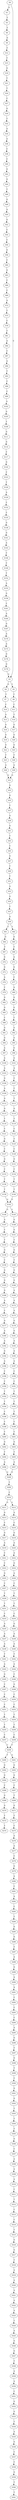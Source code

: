 strict digraph  {
	S0 -> S1 [ label = G ];
	S0 -> S2 [ label = G ];
	S1 -> S3 [ label = T ];
	S2 -> S4 [ label = G ];
	S2 -> S5 [ label = T ];
	S3 -> S6 [ label = T ];
	S4 -> S7 [ label = T ];
	S5 -> S8 [ label = T ];
	S6 -> S9 [ label = G ];
	S7 -> S10 [ label = C ];
	S8 -> S11 [ label = C ];
	S9 -> S12 [ label = C ];
	S10 -> S13 [ label = A ];
	S11 -> S14 [ label = T ];
	S12 -> S15 [ label = T ];
	S13 -> S16 [ label = G ];
	S14 -> S17 [ label = G ];
	S15 -> S18 [ label = G ];
	S16 -> S19 [ label = G ];
	S17 -> S20 [ label = G ];
	S18 -> S21 [ label = T ];
	S19 -> S22 [ label = G ];
	S20 -> S23 [ label = G ];
	S21 -> S24 [ label = T ];
	S22 -> S25 [ label = T ];
	S23 -> S26 [ label = T ];
	S24 -> S27 [ label = C ];
	S25 -> S28 [ label = A ];
	S26 -> S29 [ label = A ];
	S27 -> S30 [ label = G ];
	S28 -> S31 [ label = G ];
	S29 -> S31 [ label = G ];
	S30 -> S32 [ label = T ];
	S31 -> S33 [ label = A ];
	S32 -> S34 [ label = A ];
	S33 -> S35 [ label = G ];
	S34 -> S36 [ label = A ];
	S35 -> S37 [ label = T ];
	S36 -> S38 [ label = C ];
	S37 -> S39 [ label = A ];
	S38 -> S40 [ label = C ];
	S39 -> S41 [ label = G ];
	S40 -> S42 [ label = G ];
	S41 -> S43 [ label = T ];
	S42 -> S44 [ label = G ];
	S43 -> S45 [ label = C ];
	S44 -> S46 [ label = T ];
	S45 -> S47 [ label = G ];
	S46 -> S48 [ label = G ];
	S47 -> S49 [ label = T ];
	S48 -> S50 [ label = A ];
	S49 -> S51 [ label = T ];
	S50 -> S52 [ label = G ];
	S51 -> S53 [ label = A ];
	S52 -> S54 [ label = C ];
	S53 -> S55 [ label = G ];
	S54 -> S56 [ label = C ];
	S55 -> S57 [ label = T ];
	S56 -> S58 [ label = G ];
	S57 -> S59 [ label = A ];
	S58 -> S60 [ label = C ];
	S59 -> S61 [ label = C ];
	S59 -> S62 [ label = T ];
	S60 -> S63 [ label = G ];
	S61 -> S64 [ label = G ];
	S62 -> S65 [ label = G ];
	S63 -> S66 [ label = C ];
	S64 -> S67 [ label = T ];
	S65 -> S68 [ label = T ];
	S66 -> S69 [ label = C ];
	S67 -> S70 [ label = G ];
	S68 -> S71 [ label = A ];
	S69 -> S72 [ label = A ];
	S70 -> S73 [ label = G ];
	S71 -> S74 [ label = G ];
	S72 -> S75 [ label = T ];
	S73 -> S76 [ label = A ];
	S74 -> S77 [ label = C ];
	S75 -> S78 [ label = C ];
	S76 -> S79 [ label = C ];
	S77 -> S80 [ label = A ];
	S78 -> S81 [ label = T ];
	S79 -> S82 [ label = G ];
	S80 -> S83 [ label = G ];
	S81 -> S84 [ label = A ];
	S82 -> S85 [ label = G ];
	S83 -> S86 [ label = G ];
	S84 -> S87 [ label = C ];
	S85 -> S88 [ label = C ];
	S86 -> S89 [ label = T ];
	S87 -> S90 [ label = A ];
	S88 -> S91 [ label = G ];
	S89 -> S92 [ label = A ];
	S90 -> S93 [ label = T ];
	S91 -> S94 [ label = G ];
	S92 -> S95 [ label = A ];
	S93 -> S96 [ label = C ];
	S94 -> S97 [ label = A ];
	S95 -> S98 [ label = G ];
	S96 -> S99 [ label = C ];
	S97 -> S100 [ label = A ];
	S98 -> S101 [ label = A ];
	S99 -> S102 [ label = G ];
	S100 -> S103 [ label = A ];
	S101 -> S104 [ label = A ];
	S102 -> S105 [ label = G ];
	S103 -> S106 [ label = G ];
	S104 -> S107 [ label = C ];
	S105 -> S108 [ label = T ];
	S106 -> S109 [ label = A ];
	S107 -> S110 [ label = C ];
	S108 -> S111 [ label = G ];
	S109 -> S112 [ label = G ];
	S110 -> S113 [ label = T ];
	S111 -> S114 [ label = G ];
	S112 -> S115 [ label = G ];
	S113 -> S116 [ label = G ];
	S114 -> S117 [ label = C ];
	S115 -> S118 [ label = T ];
	S116 -> S119 [ label = T ];
	S117 -> S120 [ label = G ];
	S118 -> S121 [ label = C ];
	S119 -> S122 [ label = C ];
	S120 -> S123 [ label = C ];
	S121 -> S124 [ label = G ];
	S122 -> S125 [ label = T ];
	S123 -> S126 [ label = T ];
	S124 -> S127 [ label = C ];
	S125 -> S128 [ label = C ];
	S126 -> S129 [ label = A ];
	S127 -> S130 [ label = G ];
	S128 -> S131 [ label = G ];
	S129 -> S132 [ label = C ];
	S130 -> S133 [ label = C ];
	S131 -> S134 [ label = C ];
	S132 -> S135 [ label = C ];
	S133 -> S136 [ label = T ];
	S134 -> S137 [ label = T ];
	S135 -> S138 [ label = G ];
	S136 -> S139 [ label = T ];
	S137 -> S140 [ label = T ];
	S138 -> S141 [ label = G ];
	S139 -> S142 [ label = G ];
	S140 -> S142 [ label = G ];
	S141 -> S143 [ label = A ];
	S142 -> S144 [ label = G ];
	S142 -> S145 [ label = C ];
	S143 -> S146 [ label = C ];
	S144 -> S147 [ label = A ];
	S145 -> S148 [ label = G ];
	S146 -> S149 [ label = C ];
	S147 -> S150 [ label = C ];
	S148 -> S151 [ label = G ];
	S149 -> S152 [ label = T ];
	S150 -> S153 [ label = T ];
	S151 -> S154 [ label = T ];
	S152 -> S155 [ label = A ];
	S153 -> S156 [ label = G ];
	S154 -> S157 [ label = G ];
	S155 -> S158 [ label = G ];
	S156 -> S159 [ label = C ];
	S157 -> S160 [ label = T ];
	S158 -> S161 [ label = C ];
	S159 -> S162 [ label = G ];
	S160 -> S163 [ label = G ];
	S161 -> S164 [ label = A ];
	S162 -> S165 [ label = G ];
	S163 -> S166 [ label = G ];
	S164 -> S167 [ label = G ];
	S165 -> S168 [ label = G ];
	S166 -> S169 [ label = A ];
	S167 -> S170 [ label = A ];
	S168 -> S171 [ label = A ];
	S169 -> S172 [ label = A ];
	S170 -> S173 [ label = A ];
	S171 -> S174 [ label = C ];
	S172 -> S175 [ label = A ];
	S173 -> S176 [ label = G ];
	S174 -> S177 [ label = G ];
	S175 -> S178 [ label = G ];
	S176 -> S179 [ label = G ];
	S177 -> S180 [ label = A ];
	S178 -> S181 [ label = G ];
	S179 -> S2 [ label = G ];
	S180 -> S182 [ label = A ];
	S181 -> S183 [ label = A ];
	S182 -> S184 [ label = G ];
	S183 -> S185 [ label = A ];
	S184 -> S186 [ label = A ];
	S185 -> S187 [ label = A ];
	S186 -> S188 [ label = C ];
	S187 -> S189 [ label = C ];
	S188 -> S190 [ label = C ];
	S189 -> S191 [ label = C ];
	S190 -> S192 [ label = T ];
	S191 -> S193 [ label = T ];
	S192 -> S194 [ label = T ];
	S193 -> S195 [ label = T ];
	S194 -> S196 [ label = C ];
	S195 -> S197 [ label = T ];
	S196 -> S198 [ label = C ];
	S197 -> S199 [ label = C ];
	S198 -> S200 [ label = C ];
	S199 -> S201 [ label = C ];
	S200 -> S202 [ label = G ];
	S201 -> S203 [ label = G ];
	S202 -> S204 [ label = T ];
	S203 -> S205 [ label = T ];
	S204 -> S206 [ label = A ];
	S205 -> S207 [ label = A ];
	S206 -> S208 [ label = G ];
	S207 -> S208 [ label = G ];
	S208 -> S209 [ label = T ];
	S209 -> S210 [ label = C ];
	S210 -> S211 [ label = G ];
	S210 -> S212 [ label = C ];
	S211 -> S213 [ label = G ];
	S212 -> S214 [ label = A ];
	S213 -> S215 [ label = C ];
	S214 -> S216 [ label = C ];
	S215 -> S217 [ label = G ];
	S216 -> S218 [ label = G ];
	S217 -> S219 [ label = A ];
	S218 -> S220 [ label = A ];
	S219 -> S221 [ label = C ];
	S220 -> S222 [ label = A ];
	S221 -> S223 [ label = C ];
	S222 -> S224 [ label = G ];
	S223 -> S225 [ label = G ];
	S224 -> S226 [ label = A ];
	S225 -> S227 [ label = C ];
	S226 -> S228 [ label = C ];
	S227 -> S229 [ label = T ];
	S228 -> S230 [ label = T ];
	S229 -> S231 [ label = T ];
	S230 -> S232 [ label = T ];
	S231 -> S233 [ label = C ];
	S232 -> S234 [ label = C ];
	S233 -> S235 [ label = A ];
	S234 -> S236 [ label = G ];
	S235 -> S237 [ label = A ];
	S236 -> S238 [ label = A ];
	S237 -> S239 [ label = A ];
	S238 -> S240 [ label = A ];
	S239 -> S241 [ label = T ];
	S240 -> S242 [ label = T ];
	S241 -> S243 [ label = A ];
	S242 -> S244 [ label = A ];
	S243 -> S245 [ label = G ];
	S244 -> S246 [ label = C ];
	S245 -> S247 [ label = C ];
	S246 -> S248 [ label = G ];
	S247 -> S249 [ label = C ];
	S248 -> S250 [ label = C ];
	S249 -> S251 [ label = C ];
	S250 -> S252 [ label = C ];
	S251 -> S253 [ label = T ];
	S252 -> S254 [ label = T ];
	S253 -> S255 [ label = T ];
	S254 -> S256 [ label = T ];
	S255 -> S257 [ label = C ];
	S256 -> S258 [ label = C ];
	S257 -> S259 [ label = C ];
	S258 -> S259 [ label = C ];
	S259 -> S260 [ label = T ];
	S259 -> S261 [ label = G ];
	S260 -> S262 [ label = G ];
	S261 -> S263 [ label = G ];
	S262 -> S264 [ label = G ];
	S263 -> S265 [ label = G ];
	S264 -> S266 [ label = C ];
	S265 -> S267 [ label = C ];
	S266 -> S268 [ label = G ];
	S267 -> S269 [ label = T ];
	S268 -> S270 [ label = G ];
	S269 -> S271 [ label = G ];
	S270 -> S272 [ label = T ];
	S271 -> S273 [ label = T ];
	S272 -> S274 [ label = T ];
	S273 -> S275 [ label = C ];
	S275 -> S276 [ label = A ];
	S276 -> S277 [ label = A ];
	S277 -> S278 [ label = C ];
	S278 -> S279 [ label = G ];
	S279 -> S280 [ label = A ];
	S280 -> S281 [ label = C ];
	S281 -> S282 [ label = A ];
	S282 -> S283 [ label = C ];
	S283 -> S284 [ label = T ];
	S284 -> S285 [ label = G ];
	S285 -> S286 [ label = G ];
	S286 -> S287 [ label = T ];
	S287 -> S288 [ label = A ];
	S288 -> S289 [ label = G ];
	S289 -> S290 [ label = A ];
	S290 -> S291 [ label = A ];
	S291 -> S292 [ label = C ];
	S292 -> S293 [ label = C ];
	S293 -> S294 [ label = C ];
	S294 -> S295 [ label = A ];
	S295 -> S296 [ label = G ];
	S296 -> S297 [ label = T ];
	S297 -> S298 [ label = G ];
	S298 -> S299 [ label = T ];
	S299 -> S300 [ label = C ];
	S300 -> S301 [ label = G ];
	S301 -> S302 [ label = G ];
	S302 -> S303 [ label = T ];
	S303 -> S304 [ label = T ];
	S304 -> S305 [ label = T ];
	S305 -> S306 [ label = G ];
	S306 -> S307 [ label = C ];
	S307 -> S308 [ label = A ];
	S308 -> S309 [ label = A ];
	S309 -> S310 [ label = A ];
	S310 -> S311 [ label = C ];
	S311 -> S312 [ label = T ];
	S312 -> S313 [ label = C ];
	S313 -> S314 [ label = C ];
	S314 -> S315 [ label = T ];
	S315 -> S316 [ label = G ];
	S316 -> S317 [ label = G ];
	S317 -> S318 [ label = T ];
	S318 -> S319 [ label = A ];
	S319 -> S320 [ label = A ];
	S320 -> S321 [ label = A ];
	S321 -> S322 [ label = A ];
	S322 -> S323 [ label = A ];
	S323 -> S324 [ label = T ];
	S324 -> S325 [ label = A ];
	S325 -> S326 [ label = G ];
	S326 -> S327 [ label = G ];
	S327 -> S328 [ label = T ];
	S328 -> S329 [ label = A ];
	S329 -> S330 [ label = A ];
	S330 -> S331 [ label = C ];
	S331 -> S332 [ label = G ];
	S332 -> S333 [ label = G ];
	S333 -> S334 [ label = T ];
	S334 -> S335 [ label = A ];
	S335 -> S336 [ label = G ];
	S336 -> S337 [ label = C ];
	S337 -> S338 [ label = C ];
	S338 -> S339 [ label = G ];
	S339 -> S340 [ label = T ];
	S340 -> S341 [ label = T ];
}
